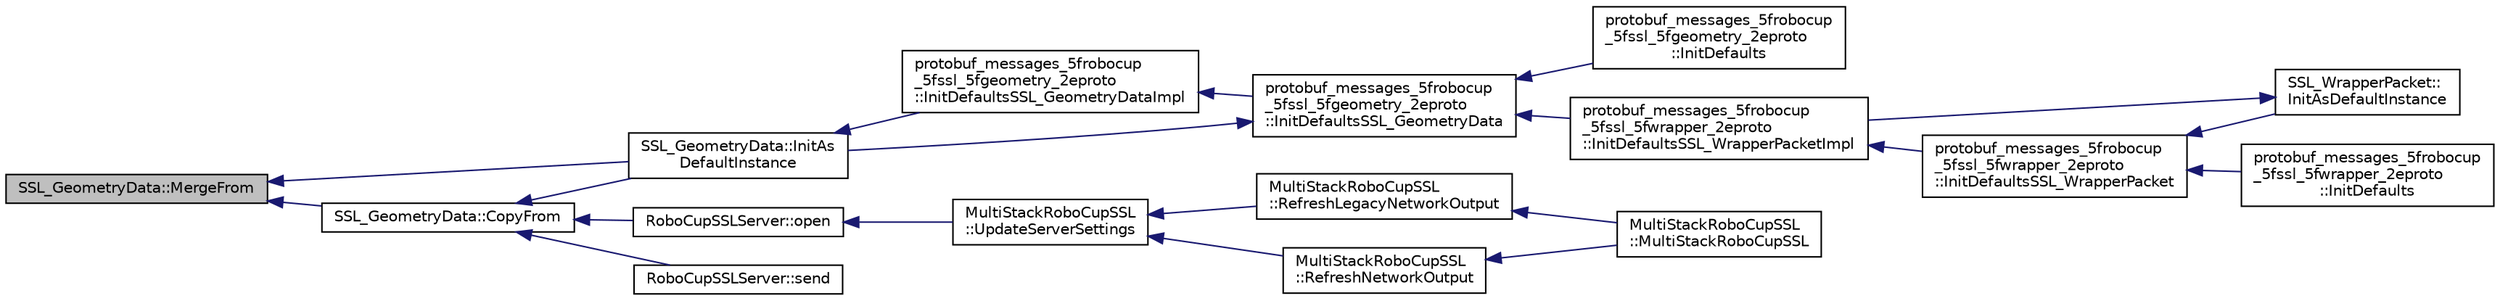 digraph "SSL_GeometryData::MergeFrom"
{
 // INTERACTIVE_SVG=YES
  edge [fontname="Helvetica",fontsize="10",labelfontname="Helvetica",labelfontsize="10"];
  node [fontname="Helvetica",fontsize="10",shape=record];
  rankdir="LR";
  Node1 [label="SSL_GeometryData::MergeFrom",height=0.2,width=0.4,color="black", fillcolor="grey75", style="filled", fontcolor="black"];
  Node1 -> Node2 [dir="back",color="midnightblue",fontsize="10",style="solid",fontname="Helvetica"];
  Node2 [label="SSL_GeometryData::CopyFrom",height=0.2,width=0.4,color="black", fillcolor="white", style="filled",URL="$d2/d01/class_s_s_l___geometry_data.html#a310bab5141f45efe0415044aff92286c"];
  Node2 -> Node3 [dir="back",color="midnightblue",fontsize="10",style="solid",fontname="Helvetica"];
  Node3 [label="SSL_GeometryData::InitAs\lDefaultInstance",height=0.2,width=0.4,color="black", fillcolor="white", style="filled",URL="$d2/d01/class_s_s_l___geometry_data.html#ac446d8dbbebbfdc0acbfad8aad50491c"];
  Node3 -> Node4 [dir="back",color="midnightblue",fontsize="10",style="solid",fontname="Helvetica"];
  Node4 [label="protobuf_messages_5frobocup\l_5fssl_5fgeometry_2eproto\l::InitDefaultsSSL_GeometryDataImpl",height=0.2,width=0.4,color="black", fillcolor="white", style="filled",URL="$d4/d2b/namespaceprotobuf__messages__5frobocup__5fssl__5fgeometry__2eproto.html#a35073f1d246a8f2008de46cef826911a"];
  Node4 -> Node5 [dir="back",color="midnightblue",fontsize="10",style="solid",fontname="Helvetica"];
  Node5 [label="protobuf_messages_5frobocup\l_5fssl_5fgeometry_2eproto\l::InitDefaultsSSL_GeometryData",height=0.2,width=0.4,color="black", fillcolor="white", style="filled",URL="$d4/d2b/namespaceprotobuf__messages__5frobocup__5fssl__5fgeometry__2eproto.html#a5135d4ac6b00963f089c74c441e023b5"];
  Node5 -> Node3 [dir="back",color="midnightblue",fontsize="10",style="solid",fontname="Helvetica"];
  Node5 -> Node6 [dir="back",color="midnightblue",fontsize="10",style="solid",fontname="Helvetica"];
  Node6 [label="protobuf_messages_5frobocup\l_5fssl_5fgeometry_2eproto\l::InitDefaults",height=0.2,width=0.4,color="black", fillcolor="white", style="filled",URL="$d4/d2b/namespaceprotobuf__messages__5frobocup__5fssl__5fgeometry__2eproto.html#af34826a54c96efb516ee9ac37d6c3701"];
  Node5 -> Node7 [dir="back",color="midnightblue",fontsize="10",style="solid",fontname="Helvetica"];
  Node7 [label="protobuf_messages_5frobocup\l_5fssl_5fwrapper_2eproto\l::InitDefaultsSSL_WrapperPacketImpl",height=0.2,width=0.4,color="black", fillcolor="white", style="filled",URL="$dd/db5/namespaceprotobuf__messages__5frobocup__5fssl__5fwrapper__2eproto.html#a80dce5872ee3d4a49e79ed6b67ead2b6"];
  Node7 -> Node8 [dir="back",color="midnightblue",fontsize="10",style="solid",fontname="Helvetica"];
  Node8 [label="protobuf_messages_5frobocup\l_5fssl_5fwrapper_2eproto\l::InitDefaultsSSL_WrapperPacket",height=0.2,width=0.4,color="black", fillcolor="white", style="filled",URL="$dd/db5/namespaceprotobuf__messages__5frobocup__5fssl__5fwrapper__2eproto.html#a759b1903d56c9a9d75043f593d768578"];
  Node8 -> Node9 [dir="back",color="midnightblue",fontsize="10",style="solid",fontname="Helvetica"];
  Node9 [label="SSL_WrapperPacket::\lInitAsDefaultInstance",height=0.2,width=0.4,color="black", fillcolor="white", style="filled",URL="$d3/ddc/class_s_s_l___wrapper_packet.html#ae6927fbac123ba2e3b682c0a895940cb"];
  Node9 -> Node7 [dir="back",color="midnightblue",fontsize="10",style="solid",fontname="Helvetica"];
  Node8 -> Node10 [dir="back",color="midnightblue",fontsize="10",style="solid",fontname="Helvetica"];
  Node10 [label="protobuf_messages_5frobocup\l_5fssl_5fwrapper_2eproto\l::InitDefaults",height=0.2,width=0.4,color="black", fillcolor="white", style="filled",URL="$dd/db5/namespaceprotobuf__messages__5frobocup__5fssl__5fwrapper__2eproto.html#a5c74e25b29edbf9a0f0ff80d5d914b22"];
  Node2 -> Node11 [dir="back",color="midnightblue",fontsize="10",style="solid",fontname="Helvetica"];
  Node11 [label="RoboCupSSLServer::open",height=0.2,width=0.4,color="black", fillcolor="white", style="filled",URL="$d7/db4/class_robo_cup_s_s_l_server.html#a0d756331a03344cf43e8988b5d327e10"];
  Node11 -> Node12 [dir="back",color="midnightblue",fontsize="10",style="solid",fontname="Helvetica"];
  Node12 [label="MultiStackRoboCupSSL\l::UpdateServerSettings",height=0.2,width=0.4,color="black", fillcolor="white", style="filled",URL="$d0/d9b/class_multi_stack_robo_cup_s_s_l.html#a56a00cd6cb17f46826ec771388474f5e"];
  Node12 -> Node13 [dir="back",color="midnightblue",fontsize="10",style="solid",fontname="Helvetica"];
  Node13 [label="MultiStackRoboCupSSL\l::RefreshLegacyNetworkOutput",height=0.2,width=0.4,color="black", fillcolor="white", style="filled",URL="$d0/d9b/class_multi_stack_robo_cup_s_s_l.html#a10ecfe58e96f13357abff26a16d77a4d"];
  Node13 -> Node14 [dir="back",color="midnightblue",fontsize="10",style="solid",fontname="Helvetica"];
  Node14 [label="MultiStackRoboCupSSL\l::MultiStackRoboCupSSL",height=0.2,width=0.4,color="black", fillcolor="white", style="filled",URL="$d0/d9b/class_multi_stack_robo_cup_s_s_l.html#a8388b0f1da4deb8131ae7d935117db05"];
  Node12 -> Node15 [dir="back",color="midnightblue",fontsize="10",style="solid",fontname="Helvetica"];
  Node15 [label="MultiStackRoboCupSSL\l::RefreshNetworkOutput",height=0.2,width=0.4,color="black", fillcolor="white", style="filled",URL="$d0/d9b/class_multi_stack_robo_cup_s_s_l.html#a76f62a8929ba82ebf8d5bb610a56d397"];
  Node15 -> Node14 [dir="back",color="midnightblue",fontsize="10",style="solid",fontname="Helvetica"];
  Node2 -> Node16 [dir="back",color="midnightblue",fontsize="10",style="solid",fontname="Helvetica"];
  Node16 [label="RoboCupSSLServer::send",height=0.2,width=0.4,color="black", fillcolor="white", style="filled",URL="$d7/db4/class_robo_cup_s_s_l_server.html#aaab77703fe490ac3822fa5a5fec4290c"];
  Node1 -> Node3 [dir="back",color="midnightblue",fontsize="10",style="solid",fontname="Helvetica"];
}

